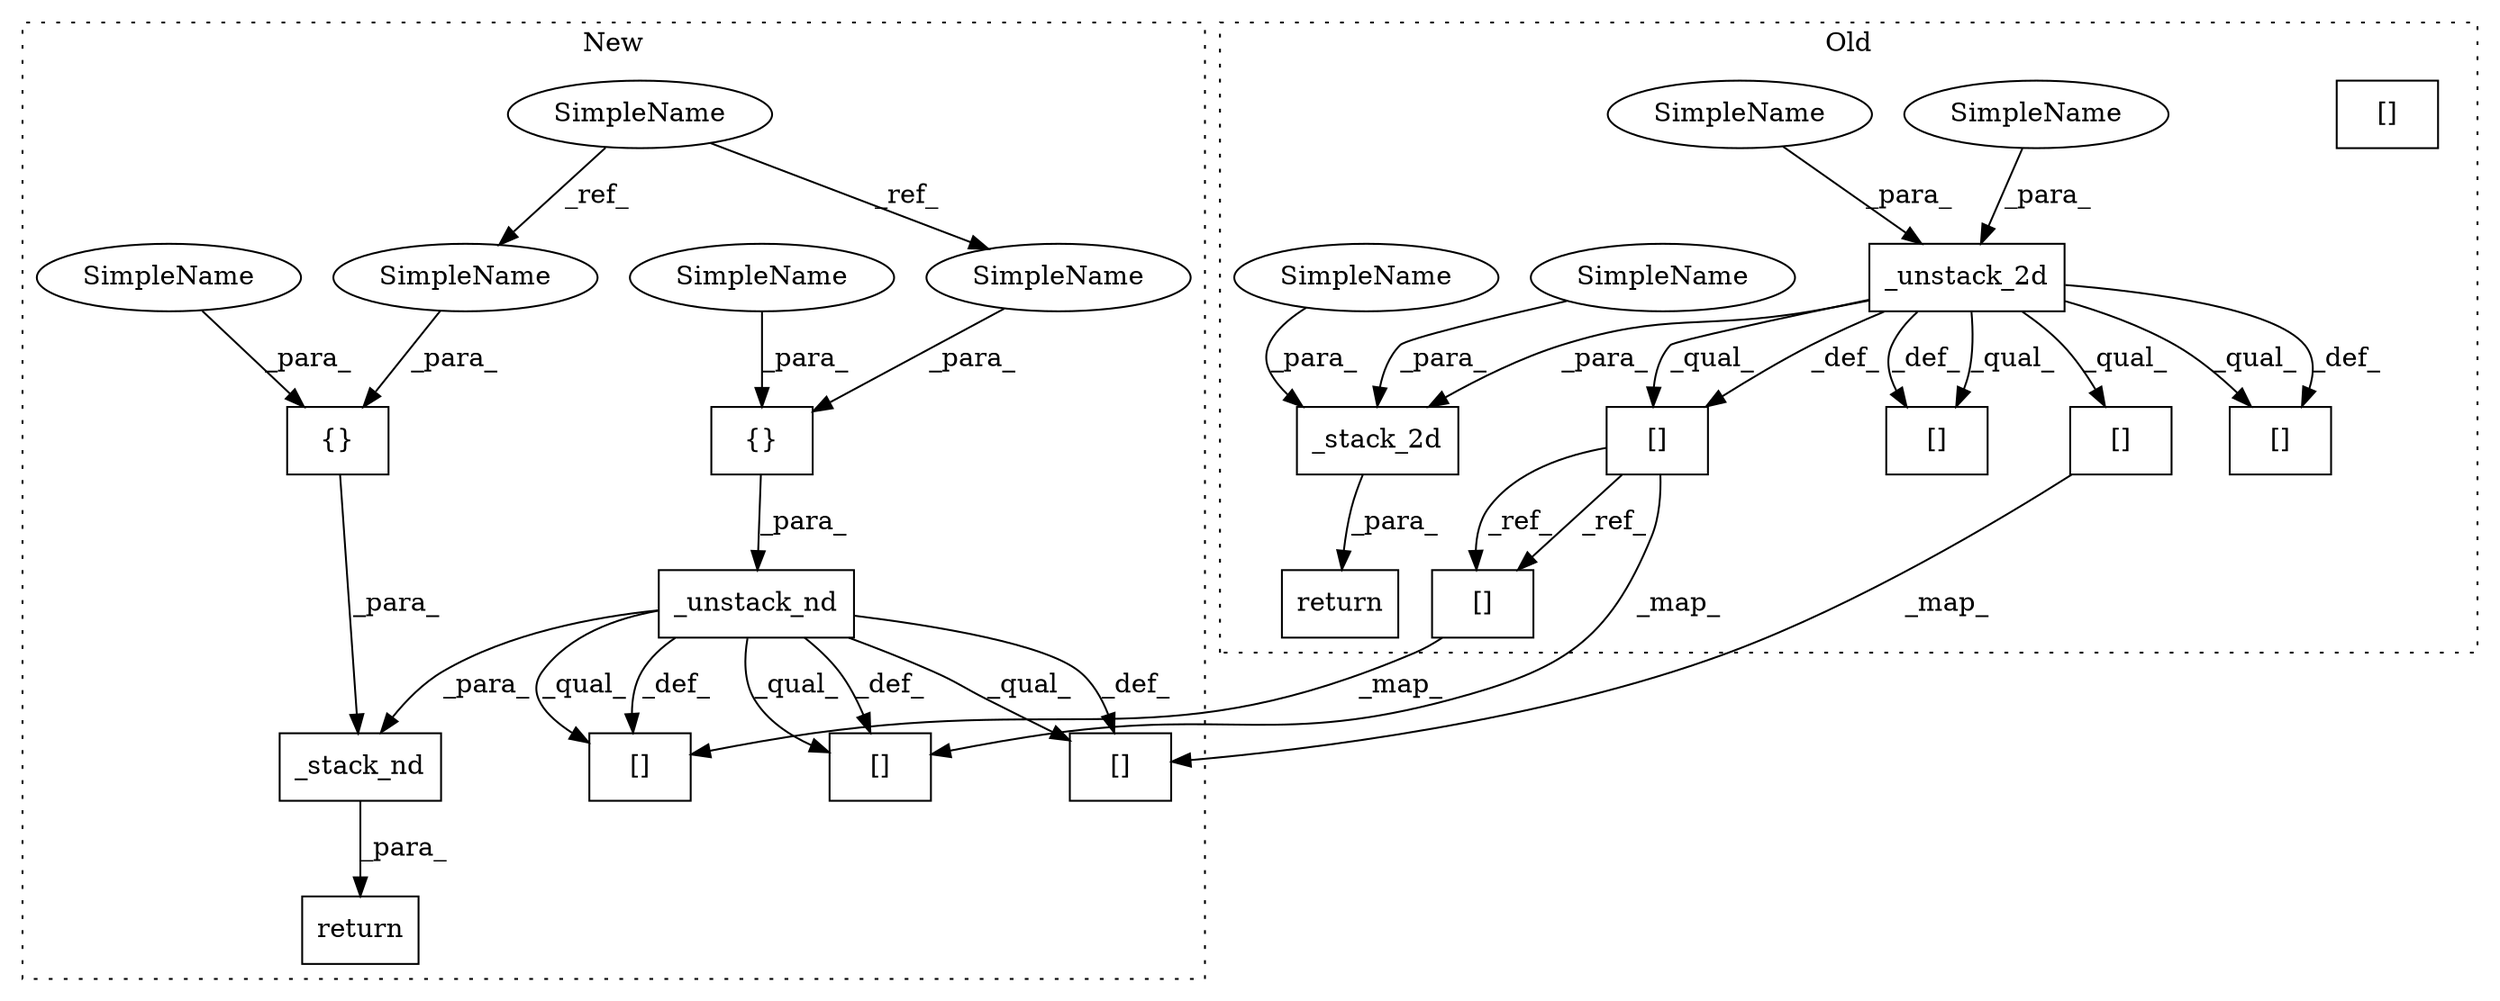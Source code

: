 digraph G {
subgraph cluster0 {
1 [label="_stack_2d" a="32" s="23588,23621" l="10,1" shape="box"];
6 [label="_unstack_2d" a="32" s="22776,22812" l="12,1" shape="box"];
8 [label="[]" a="2" s="23108,23136" l="27,1" shape="box"];
11 [label="[]" a="2" s="23175,23186" l="10,1" shape="box"];
12 [label="[]" a="2" s="23496,23524" l="27,1" shape="box"];
14 [label="[]" a="2" s="23237,23266" l="10,1" shape="box"];
15 [label="return" a="41" s="23581" l="7" shape="box"];
16 [label="[]" a="2" s="23237,23266" l="10,1" shape="box"];
18 [label="SimpleName" a="42" s="23613" l="8" shape="ellipse"];
19 [label="SimpleName" a="42" s="22804" l="8" shape="ellipse"];
20 [label="[]" a="2" s="23237,23266" l="10,1" shape="box"];
25 [label="SimpleName" a="42" s="23605" l="7" shape="ellipse"];
26 [label="SimpleName" a="42" s="22796" l="7" shape="ellipse"];
label = "Old";
style="dotted";
}
subgraph cluster1 {
2 [label="_stack_nd" a="32" s="23703,23747" l="10,1" shape="box"];
3 [label="{}" a="4" s="22909,22926" l="1,1" shape="box"];
4 [label="SimpleName" a="42" s="22676" l="7" shape="ellipse"];
5 [label="{}" a="4" s="23729,23746" l="1,1" shape="box"];
7 [label="[]" a="2" s="23223,23251" l="27,1" shape="box"];
9 [label="_unstack_nd" a="32" s="22880,22927" l="12,1" shape="box"];
10 [label="[]" a="2" s="23290,23301" l="10,1" shape="box"];
13 [label="[]" a="2" s="23352,23381" l="10,1" shape="box"];
17 [label="return" a="41" s="23696" l="7" shape="box"];
21 [label="SimpleName" a="42" s="23738" l="8" shape="ellipse"];
22 [label="SimpleName" a="42" s="22918" l="8" shape="ellipse"];
23 [label="SimpleName" a="42" s="23730" l="7" shape="ellipse"];
24 [label="SimpleName" a="42" s="22910" l="7" shape="ellipse"];
label = "New";
style="dotted";
}
1 -> 15 [label="_para_"];
2 -> 17 [label="_para_"];
3 -> 9 [label="_para_"];
4 -> 24 [label="_ref_"];
4 -> 23 [label="_ref_"];
5 -> 2 [label="_para_"];
6 -> 12 [label="_qual_"];
6 -> 8 [label="_def_"];
6 -> 12 [label="_def_"];
6 -> 1 [label="_para_"];
6 -> 11 [label="_qual_"];
6 -> 8 [label="_qual_"];
6 -> 16 [label="_qual_"];
6 -> 16 [label="_def_"];
8 -> 20 [label="_ref_"];
8 -> 20 [label="_ref_"];
8 -> 7 [label="_map_"];
9 -> 2 [label="_para_"];
9 -> 7 [label="_qual_"];
9 -> 13 [label="_def_"];
9 -> 7 [label="_def_"];
9 -> 13 [label="_qual_"];
9 -> 10 [label="_def_"];
9 -> 10 [label="_qual_"];
11 -> 10 [label="_map_"];
18 -> 1 [label="_para_"];
19 -> 6 [label="_para_"];
20 -> 13 [label="_map_"];
21 -> 5 [label="_para_"];
22 -> 3 [label="_para_"];
23 -> 5 [label="_para_"];
24 -> 3 [label="_para_"];
25 -> 1 [label="_para_"];
26 -> 6 [label="_para_"];
}